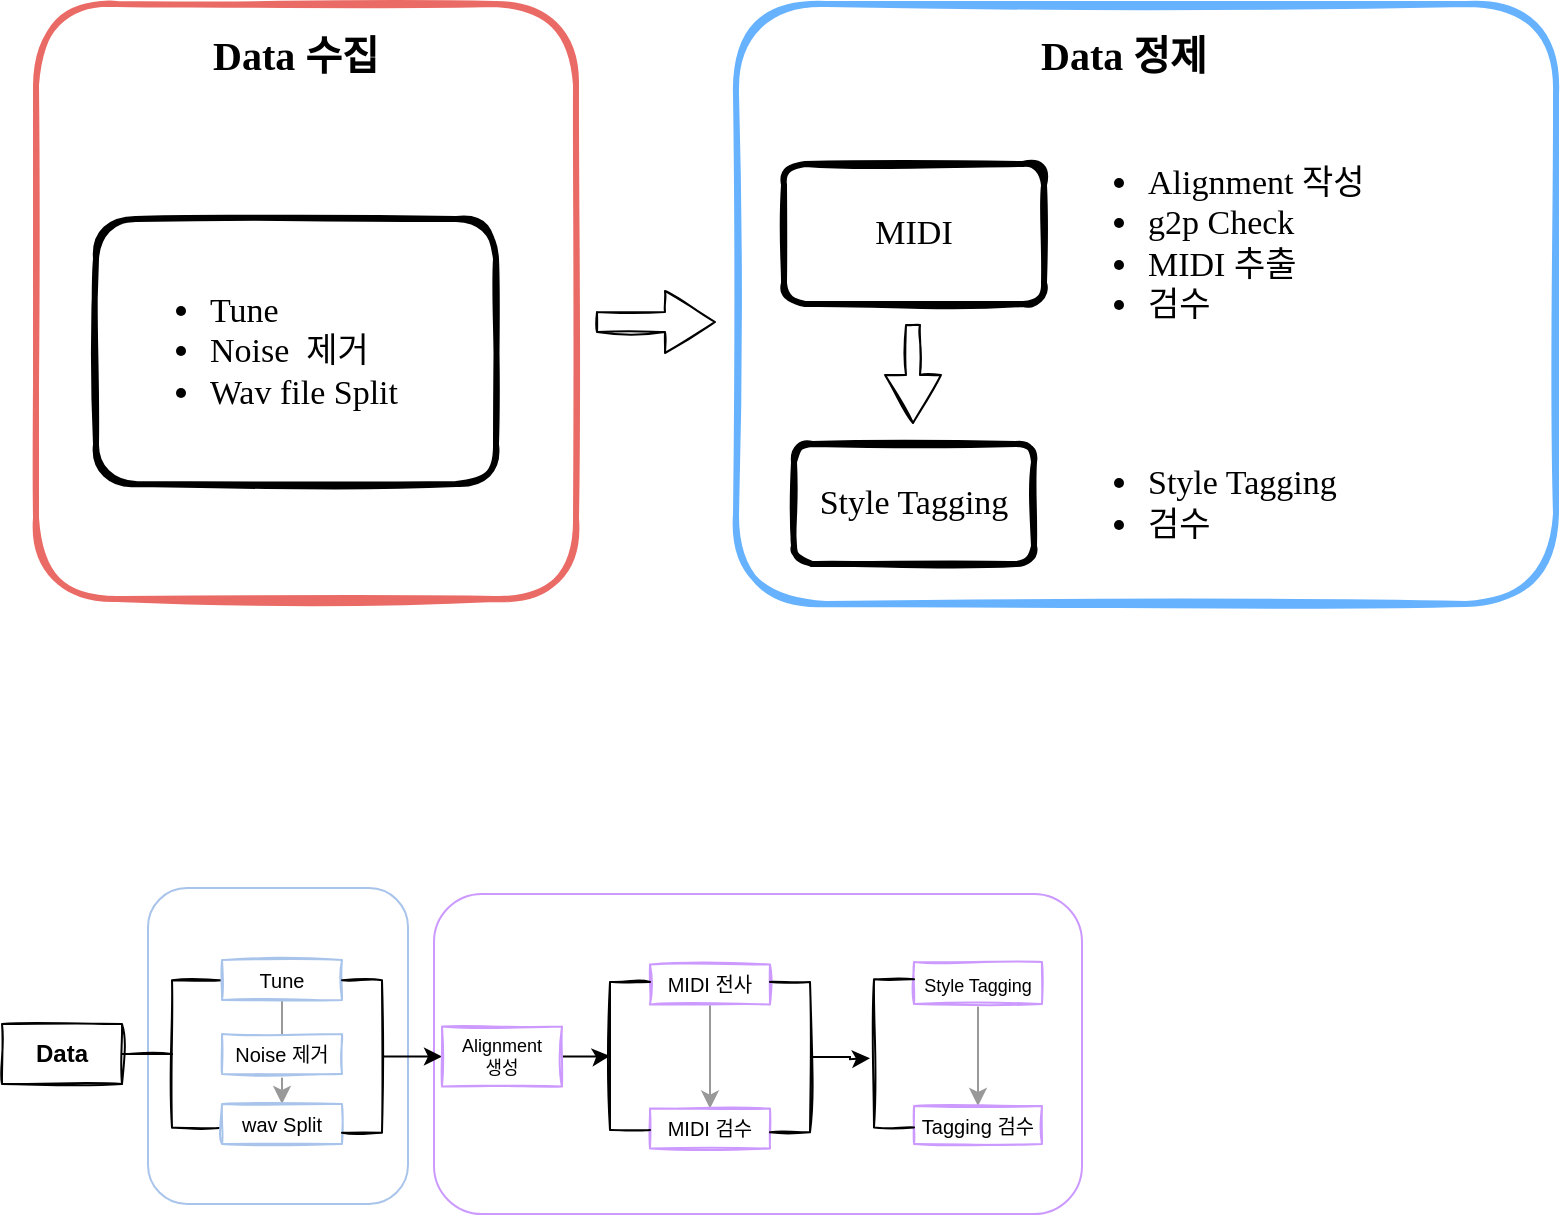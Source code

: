 <mxfile version="20.0.1" type="github"><diagram id="bYdH0A7eYf3jt_EvrW45" name="Page-1"><mxGraphModel dx="1581" dy="374" grid="1" gridSize="10" guides="1" tooltips="1" connect="1" arrows="1" fold="1" page="1" pageScale="1" pageWidth="827" pageHeight="1169" math="0" shadow="0"><root><mxCell id="0"/><mxCell id="1" parent="0"/><mxCell id="ZBjXJc0zoBA8AOD2IJfz-61" value="" style="rounded=1;whiteSpace=wrap;html=1;sketch=0;fontSize=9;strokeColor=#CC99FF;strokeWidth=1;fillColor=default;" vertex="1" parent="1"><mxGeometry x="-594" y="635" width="324" height="160" as="geometry"/></mxCell><mxCell id="ZBjXJc0zoBA8AOD2IJfz-60" value="" style="rounded=1;whiteSpace=wrap;html=1;sketch=0;fontSize=9;strokeColor=#A9C4EB;strokeWidth=1;fillColor=default;" vertex="1" parent="1"><mxGeometry x="-737" y="632" width="130" height="158" as="geometry"/></mxCell><mxCell id="DYIPkd5MB8kChP2E2KvI-21" value="" style="rounded=1;whiteSpace=wrap;html=1;shadow=0;glass=0;sketch=1;fontFamily=Comic Sans MS;fontSize=17;strokeWidth=3;strokeColor=#66B2FF;" parent="1" vertex="1"><mxGeometry x="-443" y="190" width="410" height="300" as="geometry"/></mxCell><mxCell id="DYIPkd5MB8kChP2E2KvI-20" value="" style="rounded=1;whiteSpace=wrap;html=1;shadow=0;glass=0;sketch=1;fontFamily=Comic Sans MS;fontSize=17;strokeWidth=3;strokeColor=#EA6B66;" parent="1" vertex="1"><mxGeometry x="-793" y="190" width="270" height="297.5" as="geometry"/></mxCell><mxCell id="xnQV9a3Z6vqpm0pV5S3U-1" value="" style="rounded=1;whiteSpace=wrap;html=1;strokeColor=#000000;strokeWidth=3;gradientColor=none;shadow=0;glass=0;sketch=1;perimeterSpacing=0;" parent="1" vertex="1"><mxGeometry x="-763" y="297.5" width="200" height="132.5" as="geometry"/></mxCell><mxCell id="DYIPkd5MB8kChP2E2KvI-2" value="Data 수집" style="text;html=1;strokeColor=none;fillColor=none;align=center;verticalAlign=middle;whiteSpace=wrap;rounded=0;fontStyle=1;fontSize=20;fontFamily=Comic Sans MS;" parent="1" vertex="1"><mxGeometry x="-713" y="200" width="100" height="30" as="geometry"/></mxCell><mxCell id="DYIPkd5MB8kChP2E2KvI-3" value="&lt;ul style=&quot;font-size: 17px;&quot;&gt;&lt;li style=&quot;font-size: 17px;&quot;&gt;Tune&lt;/li&gt;&lt;li style=&quot;font-size: 17px;&quot;&gt;Noise&amp;nbsp; 제거&lt;/li&gt;&lt;li style=&quot;font-size: 17px;&quot;&gt;Wav file Split&lt;/li&gt;&lt;/ul&gt;" style="text;html=1;strokeColor=none;fillColor=none;align=left;verticalAlign=middle;whiteSpace=wrap;rounded=0;shadow=0;glass=0;sketch=1;fontFamily=Comic Sans MS;fontSize=17;" parent="1" vertex="1"><mxGeometry x="-748" y="313.75" width="170" height="100" as="geometry"/></mxCell><mxCell id="DYIPkd5MB8kChP2E2KvI-5" value="Data 정제" style="text;html=1;strokeColor=none;fillColor=none;align=center;verticalAlign=middle;whiteSpace=wrap;rounded=0;fontStyle=1;fontSize=20;fontFamily=Comic Sans MS;" parent="1" vertex="1"><mxGeometry x="-299" y="200" width="100" height="30" as="geometry"/></mxCell><mxCell id="DYIPkd5MB8kChP2E2KvI-7" value="MIDI" style="rounded=1;whiteSpace=wrap;html=1;shadow=0;glass=0;sketch=1;fontFamily=Comic Sans MS;fontSize=17;strokeColor=#000000;strokeWidth=3;fillColor=#FFFFFF;gradientColor=none;" parent="1" vertex="1"><mxGeometry x="-419" y="270" width="130" height="70" as="geometry"/></mxCell><mxCell id="DYIPkd5MB8kChP2E2KvI-9" value="Style Tagging" style="rounded=1;whiteSpace=wrap;html=1;shadow=0;glass=0;sketch=1;fontFamily=Comic Sans MS;fontSize=17;strokeColor=#000000;strokeWidth=3;fillColor=#FFFFFF;gradientColor=none;" parent="1" vertex="1"><mxGeometry x="-414" y="410" width="120" height="60" as="geometry"/></mxCell><mxCell id="DYIPkd5MB8kChP2E2KvI-13" value="&lt;ul style=&quot;font-size: 17px&quot;&gt;&lt;li style=&quot;font-size: 17px&quot;&gt;Alignment 작성&lt;/li&gt;&lt;li style=&quot;font-size: 17px&quot;&gt;g2p Check&lt;/li&gt;&lt;li style=&quot;font-size: 17px&quot;&gt;MIDI 추출&lt;/li&gt;&lt;li style=&quot;font-size: 17px&quot;&gt;검수&lt;/li&gt;&lt;/ul&gt;" style="text;html=1;strokeColor=none;fillColor=none;align=left;verticalAlign=middle;whiteSpace=wrap;rounded=0;shadow=0;glass=0;sketch=1;fontFamily=Comic Sans MS;fontSize=17;" parent="1" vertex="1"><mxGeometry x="-279" y="270" width="230" height="80" as="geometry"/></mxCell><mxCell id="DYIPkd5MB8kChP2E2KvI-14" value="&lt;ul style=&quot;font-size: 17px&quot;&gt;&lt;li style=&quot;font-size: 17px&quot;&gt;Style Tagging&lt;/li&gt;&lt;li style=&quot;font-size: 17px&quot;&gt;검수&lt;/li&gt;&lt;/ul&gt;" style="text;html=1;strokeColor=none;fillColor=none;align=left;verticalAlign=middle;whiteSpace=wrap;rounded=0;shadow=0;glass=0;sketch=1;fontFamily=Comic Sans MS;fontSize=17;" parent="1" vertex="1"><mxGeometry x="-279" y="415" width="190" height="50" as="geometry"/></mxCell><mxCell id="DYIPkd5MB8kChP2E2KvI-18" value="" style="shape=flexArrow;endArrow=classic;html=1;rounded=1;sketch=1;fontFamily=Comic Sans MS;fontSize=17;startSize=2;endSize=8;" parent="1" edge="1"><mxGeometry width="50" height="50" relative="1" as="geometry"><mxPoint x="-513" y="349" as="sourcePoint"/><mxPoint x="-453" y="349" as="targetPoint"/></mxGeometry></mxCell><mxCell id="DYIPkd5MB8kChP2E2KvI-24" value="" style="shape=flexArrow;endArrow=classic;html=1;rounded=1;sketch=1;fontFamily=Comic Sans MS;fontSize=17;startSize=2;endSize=7.67;width=7;" parent="1" edge="1"><mxGeometry width="50" height="50" relative="1" as="geometry"><mxPoint x="-354.5" y="350" as="sourcePoint"/><mxPoint x="-354.5" y="400" as="targetPoint"/></mxGeometry></mxCell><mxCell id="ZBjXJc0zoBA8AOD2IJfz-1" value="Data" style="rounded=0;whiteSpace=wrap;html=1;sketch=1;fontStyle=1" vertex="1" parent="1"><mxGeometry x="-810" y="700.01" width="60" height="30" as="geometry"/></mxCell><mxCell id="ZBjXJc0zoBA8AOD2IJfz-3" value="" style="strokeWidth=1;html=1;shape=mxgraph.flowchart.annotation_2;align=left;labelPosition=right;pointerEvents=1;sketch=1;" vertex="1" parent="1"><mxGeometry x="-750" y="678.13" width="50" height="73.75" as="geometry"/></mxCell><mxCell id="ZBjXJc0zoBA8AOD2IJfz-18" value="" style="edgeStyle=orthogonalEdgeStyle;rounded=0;orthogonalLoop=1;jettySize=auto;html=1;fontSize=10;textOpacity=90;strokeColor=#999999;" edge="1" parent="1" source="ZBjXJc0zoBA8AOD2IJfz-8" target="ZBjXJc0zoBA8AOD2IJfz-11"><mxGeometry relative="1" as="geometry"/></mxCell><mxCell id="ZBjXJc0zoBA8AOD2IJfz-8" value="&lt;font style=&quot;font-size: 10px;&quot;&gt;Tune&lt;/font&gt;" style="rounded=0;whiteSpace=wrap;html=1;strokeColor=#A9C4EB;fillColor=default;fontSize=10;sketch=1;" vertex="1" parent="1"><mxGeometry x="-700" y="668" width="60" height="20" as="geometry"/></mxCell><mxCell id="ZBjXJc0zoBA8AOD2IJfz-10" value="&lt;font style=&quot;font-size: 10px;&quot;&gt;Noise 제거&lt;/font&gt;" style="rounded=0;whiteSpace=wrap;html=1;strokeColor=#A9C4EB;fillColor=default;fontSize=10;sketch=1;" vertex="1" parent="1"><mxGeometry x="-700" y="705" width="60" height="20" as="geometry"/></mxCell><mxCell id="ZBjXJc0zoBA8AOD2IJfz-11" value="&lt;span style=&quot;font-size: 10px;&quot;&gt;wav Split&lt;/span&gt;" style="rounded=0;whiteSpace=wrap;html=1;strokeColor=#A9C4EB;fillColor=default;fontSize=10;sketch=1;" vertex="1" parent="1"><mxGeometry x="-700" y="740" width="60" height="20" as="geometry"/></mxCell><mxCell id="ZBjXJc0zoBA8AOD2IJfz-27" value="" style="edgeStyle=orthogonalEdgeStyle;rounded=0;orthogonalLoop=1;jettySize=auto;html=1;fontSize=10;" edge="1" parent="1" source="ZBjXJc0zoBA8AOD2IJfz-23" target="ZBjXJc0zoBA8AOD2IJfz-26"><mxGeometry relative="1" as="geometry"/></mxCell><mxCell id="ZBjXJc0zoBA8AOD2IJfz-23" value="" style="strokeWidth=1;html=1;shape=mxgraph.flowchart.annotation_1;align=left;pointerEvents=1;sketch=1;fontSize=10;fillColor=default;rotation=-180;" vertex="1" parent="1"><mxGeometry x="-640" y="678.13" width="20" height="76.26" as="geometry"/></mxCell><mxCell id="ZBjXJc0zoBA8AOD2IJfz-48" value="" style="edgeStyle=orthogonalEdgeStyle;rounded=0;orthogonalLoop=1;jettySize=auto;html=1;fontSize=2;entryX=0;entryY=0.5;entryDx=0;entryDy=0;entryPerimeter=0;" edge="1" parent="1" source="ZBjXJc0zoBA8AOD2IJfz-26" target="ZBjXJc0zoBA8AOD2IJfz-47"><mxGeometry relative="1" as="geometry"><mxPoint x="-510" y="716.486" as="targetPoint"/></mxGeometry></mxCell><mxCell id="ZBjXJc0zoBA8AOD2IJfz-26" value="&lt;font style=&quot;font-size: 9px;&quot;&gt;Alignment&lt;br&gt;생성&lt;/font&gt;" style="rounded=0;whiteSpace=wrap;html=1;sketch=1;fontSize=6;strokeColor=#CC99FF;" vertex="1" parent="1"><mxGeometry x="-590" y="701.26" width="60" height="30" as="geometry"/></mxCell><mxCell id="ZBjXJc0zoBA8AOD2IJfz-45" value="" style="edgeStyle=orthogonalEdgeStyle;rounded=0;orthogonalLoop=1;jettySize=auto;html=1;fontSize=9;textOpacity=90;strokeColor=#999999;" edge="1" parent="1" source="ZBjXJc0zoBA8AOD2IJfz-43" target="ZBjXJc0zoBA8AOD2IJfz-44"><mxGeometry relative="1" as="geometry"/></mxCell><mxCell id="ZBjXJc0zoBA8AOD2IJfz-43" value="MIDI 전사" style="rounded=0;whiteSpace=wrap;html=1;strokeColor=#CC99FF;fillColor=default;fontSize=10;sketch=1;" vertex="1" parent="1"><mxGeometry x="-486" y="670.26" width="60" height="20" as="geometry"/></mxCell><mxCell id="ZBjXJc0zoBA8AOD2IJfz-44" value="MIDI 검수" style="rounded=0;whiteSpace=wrap;html=1;strokeColor=#CC99FF;fillColor=default;fontSize=10;sketch=1;" vertex="1" parent="1"><mxGeometry x="-486" y="742.26" width="60" height="20" as="geometry"/></mxCell><mxCell id="ZBjXJc0zoBA8AOD2IJfz-47" value="" style="strokeWidth=1;html=1;shape=mxgraph.flowchart.annotation_1;align=left;pointerEvents=1;sketch=1;fontSize=2;fillColor=default;" vertex="1" parent="1"><mxGeometry x="-506" y="678.94" width="20" height="74.06" as="geometry"/></mxCell><mxCell id="ZBjXJc0zoBA8AOD2IJfz-49" value="" style="edgeStyle=orthogonalEdgeStyle;rounded=0;orthogonalLoop=1;jettySize=auto;html=1;fontSize=10;" edge="1" parent="1" source="ZBjXJc0zoBA8AOD2IJfz-50"><mxGeometry relative="1" as="geometry"><mxPoint x="-376" y="717.114" as="targetPoint"/></mxGeometry></mxCell><mxCell id="ZBjXJc0zoBA8AOD2IJfz-50" value="" style="strokeWidth=1;html=1;shape=mxgraph.flowchart.annotation_1;align=left;pointerEvents=1;sketch=1;fontSize=10;fillColor=default;rotation=-180;" vertex="1" parent="1"><mxGeometry x="-426" y="678.94" width="20" height="75.2" as="geometry"/></mxCell><mxCell id="ZBjXJc0zoBA8AOD2IJfz-56" value="" style="edgeStyle=orthogonalEdgeStyle;rounded=0;orthogonalLoop=1;jettySize=auto;html=1;fontSize=9;textOpacity=90;strokeColor=#999999;" edge="1" parent="1" source="ZBjXJc0zoBA8AOD2IJfz-57" target="ZBjXJc0zoBA8AOD2IJfz-58"><mxGeometry relative="1" as="geometry"/></mxCell><mxCell id="ZBjXJc0zoBA8AOD2IJfz-57" value="&lt;font style=&quot;font-size: 9px;&quot;&gt;Style Tagging&lt;/font&gt;" style="rounded=0;whiteSpace=wrap;html=1;strokeColor=#CC99FF;fillColor=default;fontSize=10;sketch=1;" vertex="1" parent="1"><mxGeometry x="-354" y="669" width="64" height="21" as="geometry"/></mxCell><mxCell id="ZBjXJc0zoBA8AOD2IJfz-58" value="Tagging 검수" style="rounded=0;whiteSpace=wrap;html=1;strokeColor=#CC99FF;fillColor=default;fontSize=10;sketch=1;" vertex="1" parent="1"><mxGeometry x="-354" y="741" width="64" height="19" as="geometry"/></mxCell><mxCell id="ZBjXJc0zoBA8AOD2IJfz-59" value="" style="strokeWidth=1;html=1;shape=mxgraph.flowchart.annotation_1;align=left;pointerEvents=1;sketch=1;fontSize=2;fillColor=default;" vertex="1" parent="1"><mxGeometry x="-374" y="677.68" width="20" height="74.06" as="geometry"/></mxCell></root></mxGraphModel></diagram></mxfile>